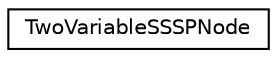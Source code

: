 digraph "Graphical Class Hierarchy"
{
 // LATEX_PDF_SIZE
  edge [fontname="Helvetica",fontsize="10",labelfontname="Helvetica",labelfontsize="10"];
  node [fontname="Helvetica",fontsize="10",shape=record];
  rankdir="LR";
  Node0 [label="TwoVariableSSSPNode",height=0.2,width=0.4,color="black", fillcolor="white", style="filled",URL="$structTwoVariableSSSPNode.html",tooltip=" "];
}
